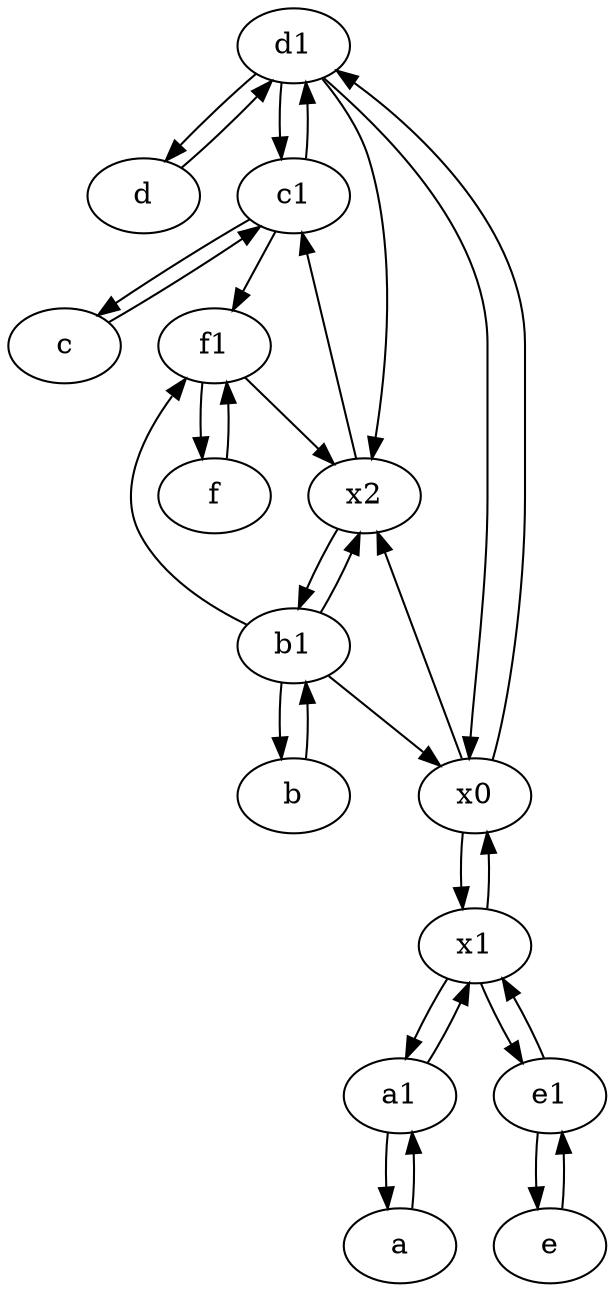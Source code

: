 digraph  {
	d1 [pos="25,30!"];
	c [pos="20,10!"];
	d [pos="20,30!"];
	a [pos="40,10!"];
	x1;
	c1 [pos="30,15!"];
	x2;
	f1;
	f [pos="15,45!"];
	b1 [pos="45,20!"];
	b [pos="50,20!"];
	e [pos="30,50!"];
	x0;
	a1 [pos="40,15!"];
	e1 [pos="25,45!"];
	d1 -> x0;
	b1 -> b;
	e -> e1;
	f1 -> f;
	c1 -> f1;
	c -> c1;
	a -> a1;
	d1 -> x2;
	x1 -> x0;
	b1 -> f1;
	x1 -> a1;
	d -> d1;
	f1 -> x2;
	c1 -> d1;
	b1 -> x2;
	b -> b1;
	x0 -> x2;
	x0 -> x1;
	x1 -> e1;
	b1 -> x0;
	e1 -> e;
	c1 -> c;
	x0 -> d1;
	e1 -> x1;
	x2 -> c1;
	d1 -> d;
	x2 -> b1;
	d1 -> c1;
	a1 -> a;
	a1 -> x1;
	f -> f1;

	}